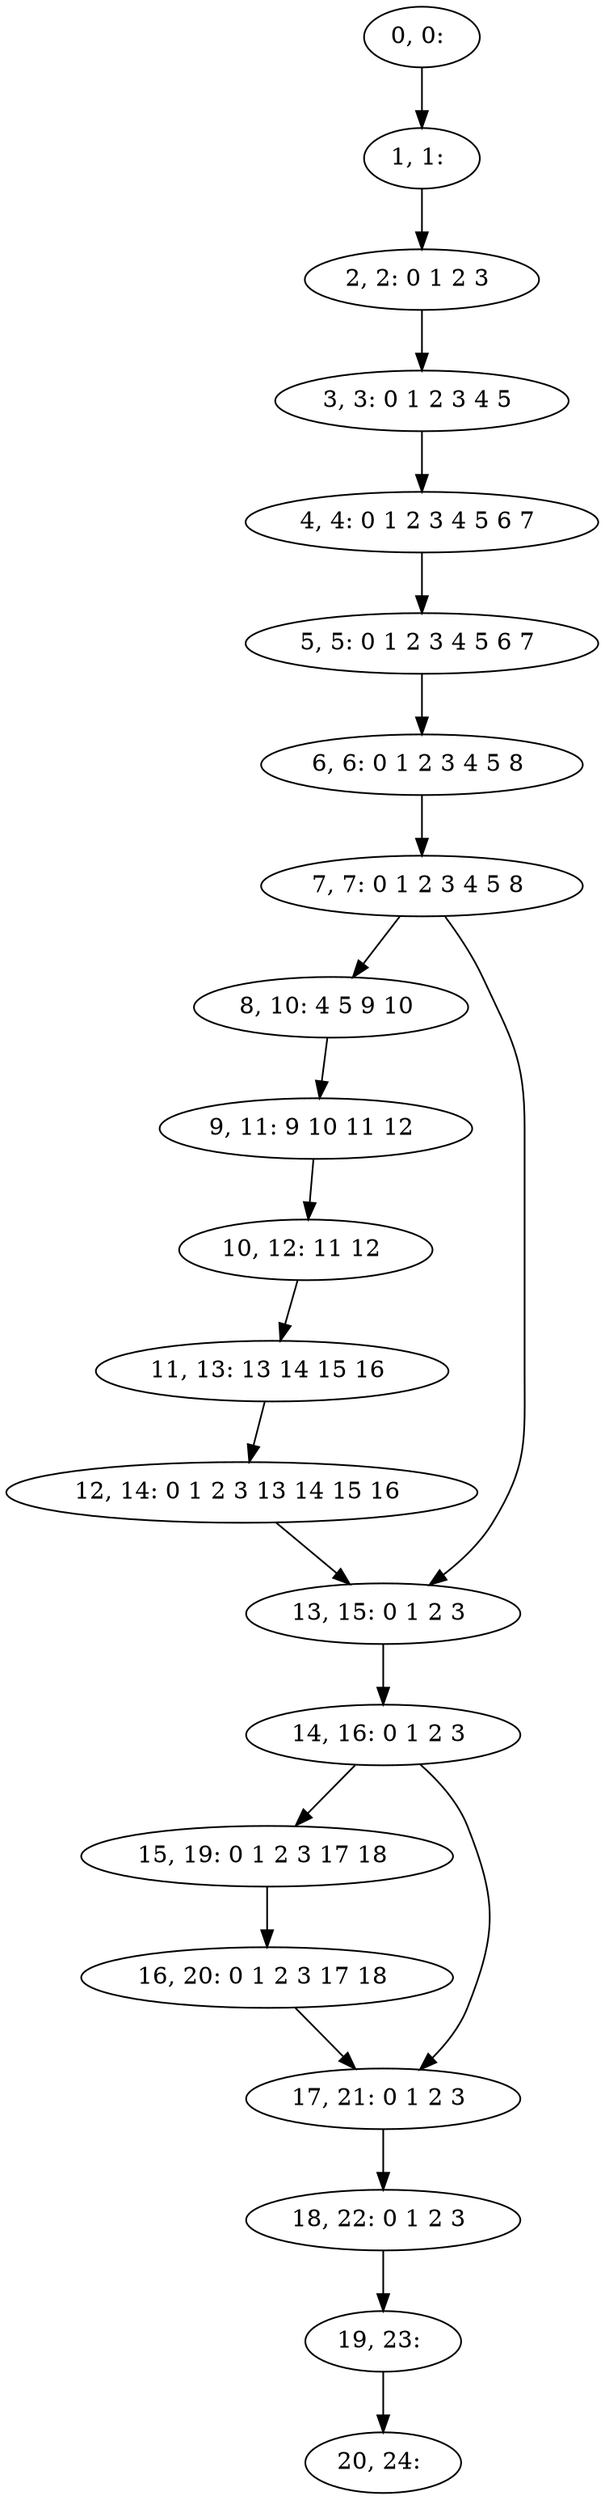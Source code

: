digraph G {
0[label="0, 0: "];
1[label="1, 1: "];
2[label="2, 2: 0 1 2 3 "];
3[label="3, 3: 0 1 2 3 4 5 "];
4[label="4, 4: 0 1 2 3 4 5 6 7 "];
5[label="5, 5: 0 1 2 3 4 5 6 7 "];
6[label="6, 6: 0 1 2 3 4 5 8 "];
7[label="7, 7: 0 1 2 3 4 5 8 "];
8[label="8, 10: 4 5 9 10 "];
9[label="9, 11: 9 10 11 12 "];
10[label="10, 12: 11 12 "];
11[label="11, 13: 13 14 15 16 "];
12[label="12, 14: 0 1 2 3 13 14 15 16 "];
13[label="13, 15: 0 1 2 3 "];
14[label="14, 16: 0 1 2 3 "];
15[label="15, 19: 0 1 2 3 17 18 "];
16[label="16, 20: 0 1 2 3 17 18 "];
17[label="17, 21: 0 1 2 3 "];
18[label="18, 22: 0 1 2 3 "];
19[label="19, 23: "];
20[label="20, 24: "];
0->1 ;
1->2 ;
2->3 ;
3->4 ;
4->5 ;
5->6 ;
6->7 ;
7->8 ;
7->13 ;
8->9 ;
9->10 ;
10->11 ;
11->12 ;
12->13 ;
13->14 ;
14->15 ;
14->17 ;
15->16 ;
16->17 ;
17->18 ;
18->19 ;
19->20 ;
}
